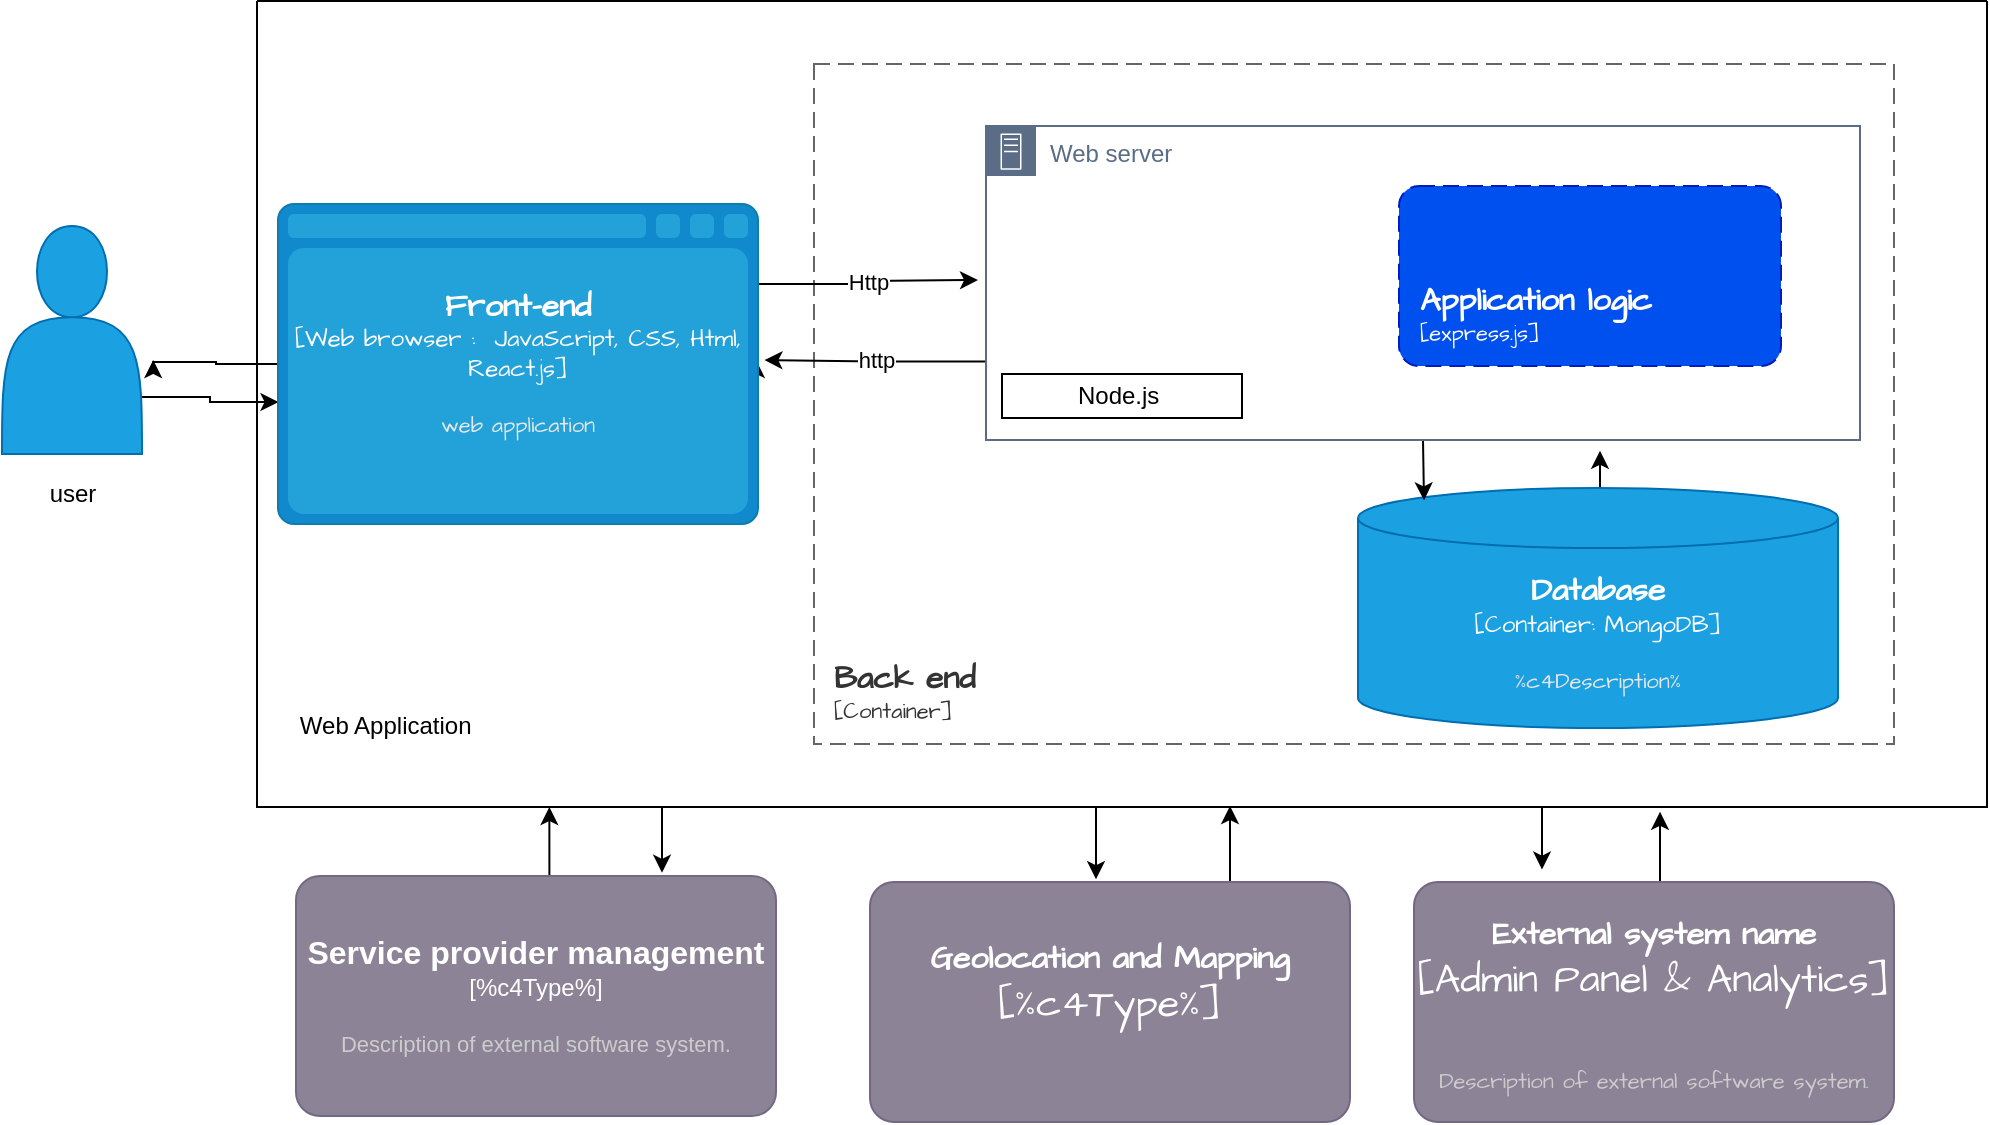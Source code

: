 <mxfile version="21.7.0" type="github">
  <diagram name="Page-1" id="ge3-hOaAxcKTg2Dx_Vvu">
    <mxGraphModel dx="1282" dy="603" grid="0" gridSize="10" guides="1" tooltips="1" connect="1" arrows="1" fold="1" page="1" pageScale="1" pageWidth="850" pageHeight="1100" background="none" math="0" shadow="0">
      <root>
        <mxCell id="0" />
        <mxCell id="1" parent="0" />
        <mxCell id="wdeAGtdzyXhV3xt52uQ4-5" style="edgeStyle=orthogonalEdgeStyle;rounded=0;orthogonalLoop=1;jettySize=auto;html=1;exitX=0.5;exitY=1;exitDx=0;exitDy=0;sketch=1;curveFitting=1;jiggle=2;labelBackgroundColor=none;fontColor=default;" parent="1" edge="1">
          <mxGeometry relative="1" as="geometry">
            <mxPoint x="75" y="380" as="sourcePoint" />
            <mxPoint x="75" y="380" as="targetPoint" />
          </mxGeometry>
        </mxCell>
        <mxCell id="VNDnj-Pkzrr4LVMLHWZw-37" style="edgeStyle=orthogonalEdgeStyle;rounded=0;orthogonalLoop=1;jettySize=auto;html=1;exitX=1;exitY=0.75;exitDx=0;exitDy=0;entryX=0.001;entryY=0.619;entryDx=0;entryDy=0;entryPerimeter=0;" parent="1" source="VNDnj-Pkzrr4LVMLHWZw-3" target="VNDnj-Pkzrr4LVMLHWZw-13" edge="1">
          <mxGeometry relative="1" as="geometry" />
        </mxCell>
        <mxCell id="VNDnj-Pkzrr4LVMLHWZw-3" value="" style="shape=actor;whiteSpace=wrap;html=1;hachureGap=4;fontFamily=Architects Daughter;fontSource=https%3A%2F%2Ffonts.googleapis.com%2Fcss%3Ffamily%3DArchitects%2BDaughter;fontSize=20;labelBackgroundColor=none;fillColor=#1ba1e2;fontColor=#ffffff;strokeColor=#006EAF;horizontal=1;" parent="1" vertex="1">
          <mxGeometry x="13" y="148" width="70" height="114" as="geometry" />
        </mxCell>
        <object placeholders="1" c4Name="Back end " c4Type="ContainerScopeBoundary" c4Application="Container" label="&lt;font style=&quot;font-size: 16px&quot;&gt;&lt;b&gt;&lt;div style=&quot;text-align: left&quot;&gt;%c4Name%&lt;/div&gt;&lt;/b&gt;&lt;/font&gt;&lt;div style=&quot;text-align: left&quot;&gt;[%c4Application%]&lt;/div&gt;" id="VNDnj-Pkzrr4LVMLHWZw-8">
          <mxCell style="rounded=0;fontSize=11;whiteSpace=wrap;html=1;dashed=1;arcSize=20;fillColor=none;strokeColor=#666666;fontColor=#333333;labelBackgroundColor=none;align=left;verticalAlign=bottom;labelBorderColor=none;spacingTop=0;spacing=10;dashPattern=8 4;metaEdit=1;rotatable=0;perimeter=rectanglePerimeter;noLabel=0;labelPadding=0;allowArrows=0;connectable=0;expand=0;recursiveResize=0;editable=1;pointerEvents=0;absoluteArcSize=1;points=[[0.25,0,0],[0.5,0,0],[0.75,0,0],[1,0.25,0],[1,0.5,0],[1,0.75,0],[0.75,1,0],[0.5,1,0],[0.25,1,0],[0,0.75,0],[0,0.5,0],[0,0.25,0]];hachureGap=4;fontFamily=Architects Daughter;fontSource=https%3A%2F%2Ffonts.googleapis.com%2Fcss%3Ffamily%3DArchitects%2BDaughter;" parent="1" vertex="1">
            <mxGeometry x="419" y="67" width="540" height="340" as="geometry" />
          </mxCell>
        </object>
        <mxCell id="VNDnj-Pkzrr4LVMLHWZw-34" style="edgeStyle=orthogonalEdgeStyle;rounded=0;orthogonalLoop=1;jettySize=auto;html=1;exitX=0.5;exitY=0;exitDx=0;exitDy=0;exitPerimeter=0;" parent="1" source="VNDnj-Pkzrr4LVMLHWZw-11" edge="1">
          <mxGeometry relative="1" as="geometry">
            <mxPoint x="812" y="260.4" as="targetPoint" />
          </mxGeometry>
        </mxCell>
        <object placeholders="1" c4Type="Database" c4Container="Container" c4Technology="MongoDB" label="&lt;font style=&quot;font-size: 16px&quot;&gt;&lt;b&gt;%c4Type%&lt;/b&gt;&lt;/font&gt;&lt;div&gt;[%c4Container%:&amp;nbsp;%c4Technology%]&lt;/div&gt;&lt;br&gt;&lt;div&gt;&lt;font style=&quot;font-size: 11px&quot;&gt;&lt;font color=&quot;#E6E6E6&quot;&gt;%c4Description%&lt;/font&gt;&lt;/div&gt;" id="VNDnj-Pkzrr4LVMLHWZw-11">
          <mxCell style="shape=cylinder3;size=15;whiteSpace=wrap;html=1;boundedLbl=1;rounded=0;labelBackgroundColor=none;fontSize=12;align=center;metaEdit=1;points=[[0.5,0,0],[1,0.25,0],[1,0.5,0],[1,0.75,0],[0.5,1,0],[0,0.75,0],[0,0.5,0],[0,0.25,0]];resizable=0;hachureGap=4;fontFamily=Architects Daughter;fontSource=https%3A%2F%2Ffonts.googleapis.com%2Fcss%3Ffamily%3DArchitects%2BDaughter;shadow=0;fillColor=#1ba1e2;strokeColor=#006EAF;fontColor=#ffffff;" parent="1" vertex="1">
            <mxGeometry x="691" y="279" width="240" height="120" as="geometry" />
          </mxCell>
        </object>
        <mxCell id="VNDnj-Pkzrr4LVMLHWZw-32" value="Http" style="edgeStyle=orthogonalEdgeStyle;rounded=0;orthogonalLoop=1;jettySize=auto;html=1;exitX=1;exitY=0.25;exitDx=0;exitDy=0;exitPerimeter=0;" parent="1" source="VNDnj-Pkzrr4LVMLHWZw-13" edge="1">
          <mxGeometry relative="1" as="geometry">
            <mxPoint x="501" y="175" as="targetPoint" />
          </mxGeometry>
        </mxCell>
        <mxCell id="VNDnj-Pkzrr4LVMLHWZw-33" style="edgeStyle=orthogonalEdgeStyle;rounded=0;orthogonalLoop=1;jettySize=auto;html=1;exitX=1;exitY=0.5;exitDx=0;exitDy=0;exitPerimeter=0;" parent="1" source="VNDnj-Pkzrr4LVMLHWZw-13" edge="1">
          <mxGeometry relative="1" as="geometry">
            <mxPoint x="390" y="215" as="targetPoint" />
          </mxGeometry>
        </mxCell>
        <mxCell id="VNDnj-Pkzrr4LVMLHWZw-38" style="edgeStyle=orthogonalEdgeStyle;rounded=0;orthogonalLoop=1;jettySize=auto;html=1;exitX=0;exitY=0.5;exitDx=0;exitDy=0;exitPerimeter=0;" parent="1" source="VNDnj-Pkzrr4LVMLHWZw-13" edge="1">
          <mxGeometry relative="1" as="geometry">
            <mxPoint x="88.6" y="215" as="targetPoint" />
            <Array as="points">
              <mxPoint x="120" y="217" />
              <mxPoint x="120" y="216" />
            </Array>
          </mxGeometry>
        </mxCell>
        <object placeholders="1" c4Type="Front-end" c4Container="Web browser " c4Technology=" JavaScript, CSS, Html, React.js" c4Description="web application" label="&lt;font style=&quot;font-size: 16px&quot;&gt;&lt;b&gt;%c4Type%&lt;/b&gt;&lt;/font&gt;&lt;div&gt;[%c4Container%:&amp;nbsp;%c4Technology%]&lt;/div&gt;&lt;br&gt;&lt;div&gt;&lt;font style=&quot;font-size: 11px&quot;&gt;&lt;font color=&quot;#E6E6E6&quot;&gt;%c4Description%&lt;/font&gt;&lt;/div&gt;" id="VNDnj-Pkzrr4LVMLHWZw-13">
          <mxCell style="shape=mxgraph.c4.webBrowserContainer2;whiteSpace=wrap;html=1;boundedLbl=1;rounded=0;labelBackgroundColor=none;strokeColor=#118ACD;fillColor=#23A2D9;strokeColor=#118ACD;strokeColor2=#0E7DAD;fontSize=12;fontColor=#ffffff;align=center;metaEdit=1;points=[[0.5,0,0],[1,0.25,0],[1,0.5,0],[1,0.75,0],[0.5,1,0],[0,0.75,0],[0,0.5,0],[0,0.25,0]];resizable=0;hachureGap=4;fontFamily=Architects Daughter;fontSource=https%3A%2F%2Ffonts.googleapis.com%2Fcss%3Ffamily%3DArchitects%2BDaughter;" parent="1" vertex="1">
            <mxGeometry x="151" y="137" width="240" height="160" as="geometry" />
          </mxCell>
        </object>
        <object placeholders="1" c4Name="Application logic " c4Type="ContainerScopeBoundary" c4Application="express.js" label="&lt;font style=&quot;font-size: 16px&quot;&gt;&lt;b&gt;&lt;div style=&quot;text-align: left&quot;&gt;%c4Name%&lt;/div&gt;&lt;/b&gt;&lt;/font&gt;&lt;div style=&quot;text-align: left&quot;&gt;[%c4Application%]&lt;/div&gt;" id="VNDnj-Pkzrr4LVMLHWZw-14">
          <mxCell style="rounded=1;fontSize=11;whiteSpace=wrap;html=1;dashed=1;arcSize=20;labelBackgroundColor=none;align=left;verticalAlign=bottom;labelBorderColor=none;spacingTop=0;spacing=10;dashPattern=8 4;metaEdit=1;rotatable=0;perimeter=rectanglePerimeter;noLabel=0;labelPadding=0;allowArrows=0;connectable=0;expand=0;recursiveResize=0;editable=1;pointerEvents=0;absoluteArcSize=1;points=[[0.25,0,0],[0.5,0,0],[0.75,0,0],[1,0.25,0],[1,0.5,0],[1,0.75,0],[0.75,1,0],[0.5,1,0],[0.25,1,0],[0,0.75,0],[0,0.5,0],[0,0.25,0]];hachureGap=4;fontFamily=Architects Daughter;fontSource=https%3A%2F%2Ffonts.googleapis.com%2Fcss%3Ffamily%3DArchitects%2BDaughter;fillColor=#0050ef;strokeColor=#001DBC;fontColor=#ffffff;" parent="1" vertex="1">
            <mxGeometry x="711.5" y="128" width="191" height="90" as="geometry" />
          </mxCell>
        </object>
        <mxCell id="VNDnj-Pkzrr4LVMLHWZw-42" style="edgeStyle=orthogonalEdgeStyle;rounded=0;orthogonalLoop=1;jettySize=auto;html=1;exitX=0.75;exitY=0;exitDx=0;exitDy=0;exitPerimeter=0;" parent="1" source="VNDnj-Pkzrr4LVMLHWZw-15" edge="1">
          <mxGeometry relative="1" as="geometry">
            <mxPoint x="627" y="438" as="targetPoint" />
          </mxGeometry>
        </mxCell>
        <object placeholders="1" c4Name="Geolocation and Mapping" c4Description="" label="&lt;font style=&quot;font-size: 16px&quot;&gt;&lt;b&gt;%c4Name%&lt;/b&gt;&lt;/font&gt;&lt;div&gt;[%c4Type%]&lt;/div&gt;&lt;br&gt;&lt;div&gt;&lt;font style=&quot;font-size: 11px&quot;&gt;&lt;font color=&quot;#cccccc&quot;&gt;%c4Description%&lt;/font&gt;&lt;/div&gt;" id="VNDnj-Pkzrr4LVMLHWZw-15">
          <mxCell style="rounded=1;whiteSpace=wrap;html=1;labelBackgroundColor=none;fillColor=#8C8496;fontColor=#ffffff;align=center;arcSize=10;strokeColor=#736782;metaEdit=1;resizable=0;points=[[0.25,0,0],[0.5,0,0],[0.75,0,0],[1,0.25,0],[1,0.5,0],[1,0.75,0],[0.75,1,0],[0.5,1,0],[0.25,1,0],[0,0.75,0],[0,0.5,0],[0,0.25,0]];hachureGap=4;fontFamily=Architects Daughter;fontSource=https%3A%2F%2Ffonts.googleapis.com%2Fcss%3Ffamily%3DArchitects%2BDaughter;fontSize=20;" parent="1" vertex="1">
            <mxGeometry x="447" y="476" width="240" height="120" as="geometry" />
          </mxCell>
        </object>
        <mxCell id="XbinwN0NRH_QL5_vPI6P-14" style="edgeStyle=orthogonalEdgeStyle;rounded=0;orthogonalLoop=1;jettySize=auto;html=1;exitX=0.5;exitY=0;exitDx=0;exitDy=0;exitPerimeter=0;entryX=0.811;entryY=1.006;entryDx=0;entryDy=0;entryPerimeter=0;" edge="1" parent="1" source="VNDnj-Pkzrr4LVMLHWZw-16" target="XbinwN0NRH_QL5_vPI6P-9">
          <mxGeometry relative="1" as="geometry" />
        </mxCell>
        <object placeholders="1" c4Name="External system name" c4Type="Admin Panel &amp; Analytics" c4Description="Description of external software system." label="&lt;font style=&quot;font-size: 16px&quot;&gt;&lt;b&gt;%c4Name%&lt;/b&gt;&lt;/font&gt;&lt;div&gt;[%c4Type%]&lt;/div&gt;&lt;br&gt;&lt;div&gt;&lt;font style=&quot;font-size: 11px&quot;&gt;&lt;font color=&quot;#cccccc&quot;&gt;%c4Description%&lt;/font&gt;&lt;/div&gt;" id="VNDnj-Pkzrr4LVMLHWZw-16">
          <mxCell style="rounded=1;whiteSpace=wrap;html=1;labelBackgroundColor=none;fillColor=#8C8496;fontColor=#ffffff;align=center;arcSize=10;strokeColor=#736782;metaEdit=1;resizable=0;points=[[0.25,0,0],[0.5,0,0],[0.75,0,0],[1,0.25,0],[1,0.5,0],[1,0.75,0],[0.75,1,0],[0.5,1,0],[0.25,1,0],[0,0.75,0],[0,0.5,0],[0,0.25,0]];hachureGap=4;fontFamily=Architects Daughter;fontSource=https%3A%2F%2Ffonts.googleapis.com%2Fcss%3Ffamily%3DArchitects%2BDaughter;fontSize=20;" parent="1" vertex="1">
            <mxGeometry x="719" y="476" width="240" height="120" as="geometry" />
          </mxCell>
        </object>
        <mxCell id="XbinwN0NRH_QL5_vPI6P-15" style="edgeStyle=orthogonalEdgeStyle;rounded=0;orthogonalLoop=1;jettySize=auto;html=1;exitX=0.5;exitY=0;exitDx=0;exitDy=0;exitPerimeter=0;entryX=0.169;entryY=1;entryDx=0;entryDy=0;entryPerimeter=0;" edge="1" parent="1" source="VNDnj-Pkzrr4LVMLHWZw-18" target="XbinwN0NRH_QL5_vPI6P-9">
          <mxGeometry relative="1" as="geometry" />
        </mxCell>
        <object placeholders="1" c4Name="Service provider management" c4Description="Description of external software system." label="&lt;font style=&quot;font-size: 16px&quot;&gt;&lt;b&gt;%c4Name%&lt;/b&gt;&lt;/font&gt;&lt;div&gt;[%c4Type%]&lt;/div&gt;&lt;br&gt;&lt;div&gt;&lt;font style=&quot;font-size: 11px&quot;&gt;&lt;font color=&quot;#cccccc&quot;&gt;%c4Description%&lt;/font&gt;&lt;/div&gt;" id="VNDnj-Pkzrr4LVMLHWZw-18">
          <mxCell style="rounded=1;whiteSpace=wrap;html=1;labelBackgroundColor=none;fillColor=#8C8496;fontColor=#ffffff;align=center;arcSize=10;strokeColor=#736782;metaEdit=1;resizable=0;points=[[0.25,0,0],[0.5,0,0],[0.75,0,0],[1,0.25,0],[1,0.5,0],[1,0.75,0],[0.75,1,0],[0.5,1,0],[0.25,1,0],[0,0.75,0],[0,0.5,0],[0,0.25,0]];" parent="1" vertex="1">
            <mxGeometry x="160" y="473" width="240" height="120" as="geometry" />
          </mxCell>
        </object>
        <mxCell id="VNDnj-Pkzrr4LVMLHWZw-36" value="user" style="text;html=1;align=center;verticalAlign=middle;resizable=0;points=[];autosize=1;strokeColor=none;fillColor=none;" parent="1" vertex="1">
          <mxGeometry x="27.5" y="269" width="41" height="26" as="geometry" />
        </mxCell>
        <mxCell id="VNDnj-Pkzrr4LVMLHWZw-48" value="http" style="edgeStyle=orthogonalEdgeStyle;rounded=0;orthogonalLoop=1;jettySize=auto;html=1;exitX=0;exitY=0.75;exitDx=0;exitDy=0;" parent="1" source="VNDnj-Pkzrr4LVMLHWZw-47" edge="1">
          <mxGeometry relative="1" as="geometry">
            <mxPoint x="394.2" y="215" as="targetPoint" />
          </mxGeometry>
        </mxCell>
        <mxCell id="VNDnj-Pkzrr4LVMLHWZw-51" style="edgeStyle=orthogonalEdgeStyle;rounded=0;orthogonalLoop=1;jettySize=auto;html=1;exitX=0.5;exitY=1;exitDx=0;exitDy=0;" parent="1" source="VNDnj-Pkzrr4LVMLHWZw-47" edge="1">
          <mxGeometry relative="1" as="geometry">
            <mxPoint x="724" y="285.2" as="targetPoint" />
          </mxGeometry>
        </mxCell>
        <mxCell id="VNDnj-Pkzrr4LVMLHWZw-47" value="Web server&amp;nbsp;" style="points=[[0,0],[0.25,0],[0.5,0],[0.75,0],[1,0],[1,0.25],[1,0.5],[1,0.75],[1,1],[0.75,1],[0.5,1],[0.25,1],[0,1],[0,0.75],[0,0.5],[0,0.25]];outlineConnect=0;gradientColor=none;html=1;whiteSpace=wrap;fontSize=12;fontStyle=0;container=1;pointerEvents=0;collapsible=0;recursiveResize=0;shape=mxgraph.aws4.group;grIcon=mxgraph.aws4.group_on_premise;strokeColor=#5A6C86;fillColor=none;verticalAlign=top;align=left;spacingLeft=30;fontColor=#5A6C86;dashed=0;" parent="1" vertex="1">
          <mxGeometry x="505" y="98" width="437" height="157" as="geometry" />
        </mxCell>
        <mxCell id="VNDnj-Pkzrr4LVMLHWZw-49" value="Node.js&amp;nbsp;" style="whiteSpace=wrap;html=1;" parent="1" vertex="1">
          <mxGeometry x="513" y="222" width="120" height="22" as="geometry" />
        </mxCell>
        <mxCell id="XbinwN0NRH_QL5_vPI6P-11" style="edgeStyle=orthogonalEdgeStyle;rounded=0;orthogonalLoop=1;jettySize=auto;html=1;exitX=0.25;exitY=1;exitDx=0;exitDy=0;" edge="1" parent="1" source="XbinwN0NRH_QL5_vPI6P-9">
          <mxGeometry relative="1" as="geometry">
            <mxPoint x="343" y="471.4" as="targetPoint" />
          </mxGeometry>
        </mxCell>
        <mxCell id="XbinwN0NRH_QL5_vPI6P-12" style="edgeStyle=orthogonalEdgeStyle;rounded=0;orthogonalLoop=1;jettySize=auto;html=1;exitX=0.5;exitY=1;exitDx=0;exitDy=0;" edge="1" parent="1" source="XbinwN0NRH_QL5_vPI6P-9">
          <mxGeometry relative="1" as="geometry">
            <mxPoint x="560" y="474.6" as="targetPoint" />
          </mxGeometry>
        </mxCell>
        <mxCell id="XbinwN0NRH_QL5_vPI6P-13" style="edgeStyle=orthogonalEdgeStyle;rounded=0;orthogonalLoop=1;jettySize=auto;html=1;exitX=0.75;exitY=1;exitDx=0;exitDy=0;" edge="1" parent="1" source="XbinwN0NRH_QL5_vPI6P-9">
          <mxGeometry relative="1" as="geometry">
            <mxPoint x="783" y="469.8" as="targetPoint" />
          </mxGeometry>
        </mxCell>
        <mxCell id="XbinwN0NRH_QL5_vPI6P-9" value="" style="swimlane;startSize=0;" vertex="1" parent="1">
          <mxGeometry x="140.5" y="35.5" width="865" height="403" as="geometry" />
        </mxCell>
        <mxCell id="XbinwN0NRH_QL5_vPI6P-18" value="Web Application&amp;nbsp;" style="text;html=1;align=center;verticalAlign=middle;resizable=0;points=[];autosize=1;strokeColor=none;fillColor=none;" vertex="1" parent="1">
          <mxGeometry x="152" y="385" width="107" height="26" as="geometry" />
        </mxCell>
      </root>
    </mxGraphModel>
  </diagram>
</mxfile>
